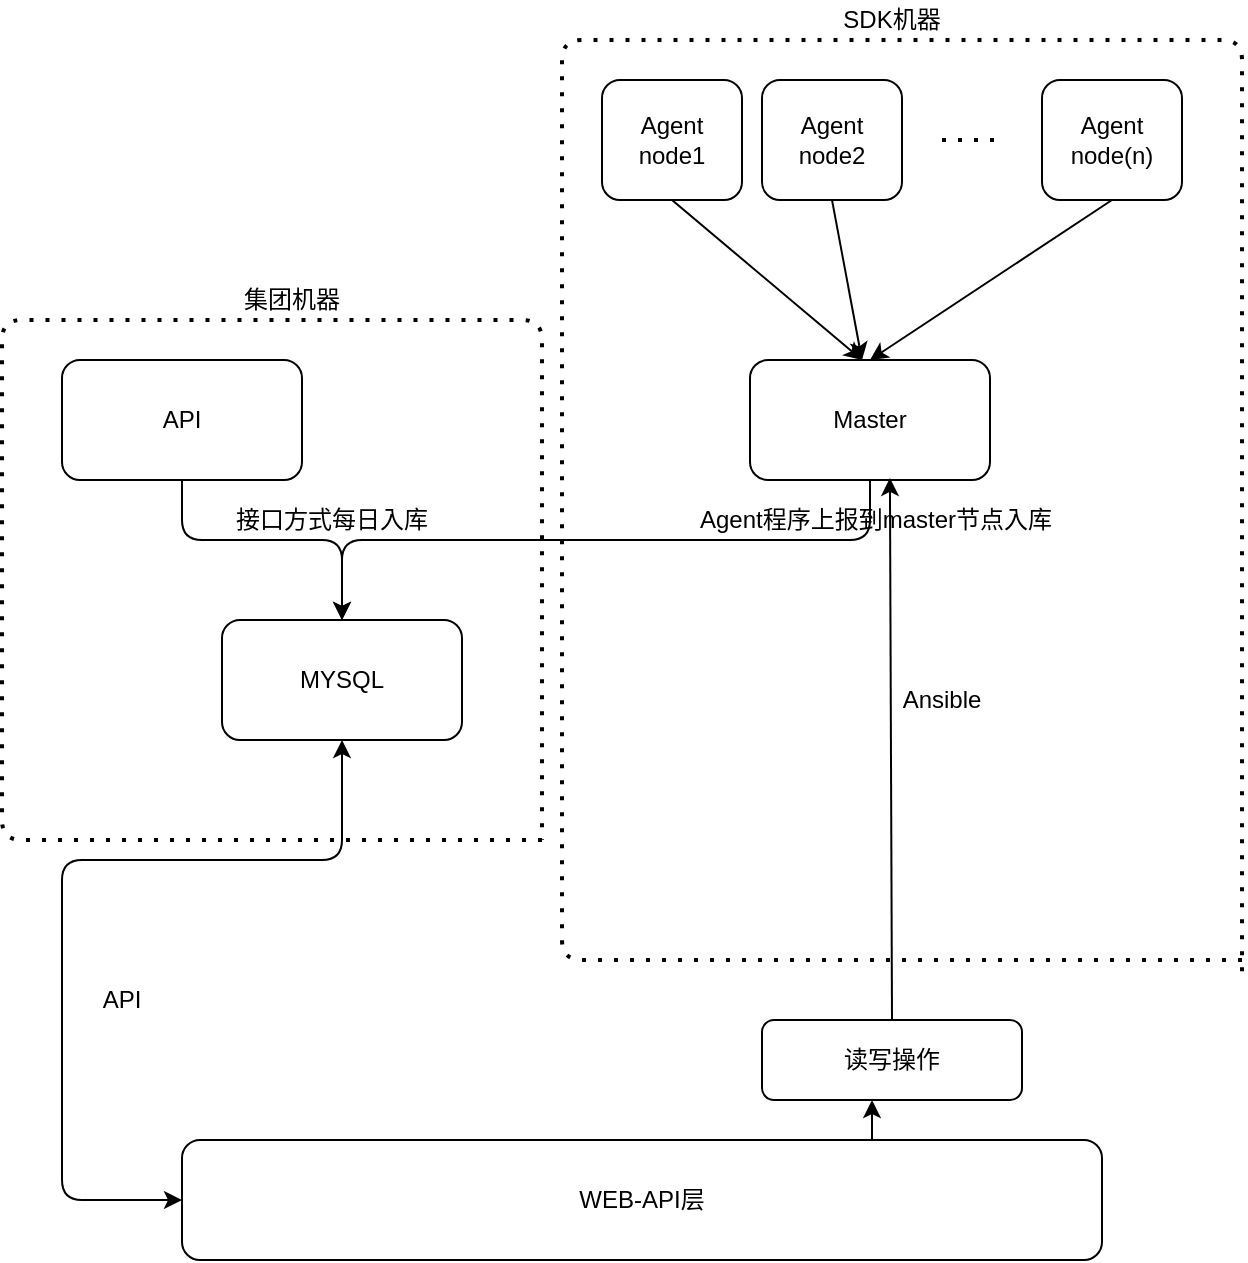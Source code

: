 <mxfile version="14.9.7" type="github">
  <diagram id="_0AQ754gxz1kLGNI0LbY" name="Page-1">
    <mxGraphModel dx="1337" dy="1881" grid="1" gridSize="10" guides="1" tooltips="1" connect="1" arrows="1" fold="1" page="1" pageScale="1" pageWidth="827" pageHeight="1169" math="0" shadow="0">
      <root>
        <mxCell id="0" />
        <mxCell id="1" parent="0" />
        <mxCell id="KAOmSRGufXm229gie4pT-1" value="API" style="rounded=1;whiteSpace=wrap;html=1;" vertex="1" parent="1">
          <mxGeometry x="140" y="100" width="120" height="60" as="geometry" />
        </mxCell>
        <mxCell id="KAOmSRGufXm229gie4pT-2" value="MYSQL" style="rounded=1;whiteSpace=wrap;html=1;" vertex="1" parent="1">
          <mxGeometry x="220" y="230" width="120" height="60" as="geometry" />
        </mxCell>
        <mxCell id="KAOmSRGufXm229gie4pT-3" value="" style="endArrow=classic;html=1;exitX=0.5;exitY=1;exitDx=0;exitDy=0;entryX=0.5;entryY=0;entryDx=0;entryDy=0;" edge="1" parent="1" source="KAOmSRGufXm229gie4pT-1" target="KAOmSRGufXm229gie4pT-2">
          <mxGeometry width="50" height="50" relative="1" as="geometry">
            <mxPoint x="390" y="300" as="sourcePoint" />
            <mxPoint x="280" y="240" as="targetPoint" />
            <Array as="points">
              <mxPoint x="200" y="190" />
              <mxPoint x="280" y="190" />
            </Array>
          </mxGeometry>
        </mxCell>
        <mxCell id="KAOmSRGufXm229gie4pT-4" value="接口方式每日入库" style="text;html=1;strokeColor=none;fillColor=none;align=center;verticalAlign=middle;whiteSpace=wrap;rounded=0;" vertex="1" parent="1">
          <mxGeometry x="220" y="170" width="110" height="20" as="geometry" />
        </mxCell>
        <mxCell id="KAOmSRGufXm229gie4pT-5" value="" style="endArrow=none;dashed=1;html=1;dashPattern=1 3;strokeWidth=2;" edge="1" parent="1">
          <mxGeometry width="50" height="50" relative="1" as="geometry">
            <mxPoint x="380" y="340" as="sourcePoint" />
            <mxPoint x="380" y="340" as="targetPoint" />
            <Array as="points">
              <mxPoint x="110" y="340" />
              <mxPoint x="110" y="80" />
              <mxPoint x="380" y="80" />
            </Array>
          </mxGeometry>
        </mxCell>
        <mxCell id="KAOmSRGufXm229gie4pT-6" value="集团机器" style="text;html=1;strokeColor=none;fillColor=none;align=center;verticalAlign=middle;whiteSpace=wrap;rounded=0;" vertex="1" parent="1">
          <mxGeometry x="200" y="60" width="110" height="20" as="geometry" />
        </mxCell>
        <mxCell id="KAOmSRGufXm229gie4pT-8" value="Master" style="rounded=1;whiteSpace=wrap;html=1;" vertex="1" parent="1">
          <mxGeometry x="484" y="100" width="120" height="60" as="geometry" />
        </mxCell>
        <mxCell id="KAOmSRGufXm229gie4pT-9" value="" style="endArrow=classic;html=1;entryX=0.5;entryY=0;entryDx=0;entryDy=0;exitX=0.5;exitY=1;exitDx=0;exitDy=0;" edge="1" parent="1" source="KAOmSRGufXm229gie4pT-8" target="KAOmSRGufXm229gie4pT-2">
          <mxGeometry width="50" height="50" relative="1" as="geometry">
            <mxPoint x="390" y="290" as="sourcePoint" />
            <mxPoint x="440" y="240" as="targetPoint" />
            <Array as="points">
              <mxPoint x="544" y="190" />
              <mxPoint x="280" y="190" />
            </Array>
          </mxGeometry>
        </mxCell>
        <mxCell id="KAOmSRGufXm229gie4pT-10" value="Agent程序上报到master节点入库" style="text;html=1;strokeColor=none;fillColor=none;align=center;verticalAlign=middle;whiteSpace=wrap;rounded=0;" vertex="1" parent="1">
          <mxGeometry x="444" y="170" width="206" height="20" as="geometry" />
        </mxCell>
        <mxCell id="KAOmSRGufXm229gie4pT-11" value="Agent&lt;br&gt;node1" style="rounded=1;whiteSpace=wrap;html=1;" vertex="1" parent="1">
          <mxGeometry x="410" y="-40" width="70" height="60" as="geometry" />
        </mxCell>
        <mxCell id="KAOmSRGufXm229gie4pT-12" value="&lt;span&gt;Agent&lt;br&gt;node2&lt;br&gt;&lt;/span&gt;" style="rounded=1;whiteSpace=wrap;html=1;" vertex="1" parent="1">
          <mxGeometry x="490" y="-40" width="70" height="60" as="geometry" />
        </mxCell>
        <mxCell id="KAOmSRGufXm229gie4pT-13" value="&lt;span&gt;Agent&lt;br&gt;node(n)&lt;br&gt;&lt;/span&gt;" style="rounded=1;whiteSpace=wrap;html=1;" vertex="1" parent="1">
          <mxGeometry x="630" y="-40" width="70" height="60" as="geometry" />
        </mxCell>
        <mxCell id="KAOmSRGufXm229gie4pT-14" value="" style="endArrow=none;dashed=1;html=1;dashPattern=1 3;strokeWidth=2;" edge="1" parent="1">
          <mxGeometry width="50" height="50" relative="1" as="geometry">
            <mxPoint x="580" y="-10" as="sourcePoint" />
            <mxPoint x="610" y="-10" as="targetPoint" />
          </mxGeometry>
        </mxCell>
        <mxCell id="KAOmSRGufXm229gie4pT-15" value="" style="endArrow=classic;html=1;entryX=0.467;entryY=0;entryDx=0;entryDy=0;entryPerimeter=0;exitX=0.5;exitY=1;exitDx=0;exitDy=0;" edge="1" parent="1" source="KAOmSRGufXm229gie4pT-11" target="KAOmSRGufXm229gie4pT-8">
          <mxGeometry width="50" height="50" relative="1" as="geometry">
            <mxPoint x="460" y="170" as="sourcePoint" />
            <mxPoint x="510" y="120" as="targetPoint" />
          </mxGeometry>
        </mxCell>
        <mxCell id="KAOmSRGufXm229gie4pT-16" value="" style="endArrow=classic;html=1;exitX=0.5;exitY=1;exitDx=0;exitDy=0;" edge="1" parent="1" source="KAOmSRGufXm229gie4pT-12">
          <mxGeometry width="50" height="50" relative="1" as="geometry">
            <mxPoint x="455" y="30" as="sourcePoint" />
            <mxPoint x="540" y="100" as="targetPoint" />
          </mxGeometry>
        </mxCell>
        <mxCell id="KAOmSRGufXm229gie4pT-17" value="" style="endArrow=classic;html=1;exitX=0.5;exitY=1;exitDx=0;exitDy=0;entryX=0.5;entryY=0;entryDx=0;entryDy=0;" edge="1" parent="1" source="KAOmSRGufXm229gie4pT-13" target="KAOmSRGufXm229gie4pT-8">
          <mxGeometry width="50" height="50" relative="1" as="geometry">
            <mxPoint x="535" y="30" as="sourcePoint" />
            <mxPoint x="550" y="110" as="targetPoint" />
          </mxGeometry>
        </mxCell>
        <mxCell id="KAOmSRGufXm229gie4pT-18" value="" style="endArrow=none;dashed=1;html=1;dashPattern=1 3;strokeWidth=2;" edge="1" parent="1">
          <mxGeometry width="50" height="50" relative="1" as="geometry">
            <mxPoint x="730" y="400" as="sourcePoint" />
            <mxPoint x="730" y="410" as="targetPoint" />
            <Array as="points">
              <mxPoint x="390" y="400" />
              <mxPoint x="390" y="-60" />
              <mxPoint x="730" y="-60" />
            </Array>
          </mxGeometry>
        </mxCell>
        <mxCell id="KAOmSRGufXm229gie4pT-19" value="SDK机器" style="text;html=1;strokeColor=none;fillColor=none;align=center;verticalAlign=middle;whiteSpace=wrap;rounded=0;" vertex="1" parent="1">
          <mxGeometry x="500" y="-80" width="110" height="20" as="geometry" />
        </mxCell>
        <mxCell id="KAOmSRGufXm229gie4pT-20" value="WEB-API层" style="rounded=1;whiteSpace=wrap;html=1;" vertex="1" parent="1">
          <mxGeometry x="200" y="490" width="460" height="60" as="geometry" />
        </mxCell>
        <mxCell id="KAOmSRGufXm229gie4pT-22" value="" style="endArrow=classic;startArrow=classic;html=1;entryX=0.5;entryY=1;entryDx=0;entryDy=0;exitX=0;exitY=0.5;exitDx=0;exitDy=0;" edge="1" parent="1" source="KAOmSRGufXm229gie4pT-20" target="KAOmSRGufXm229gie4pT-2">
          <mxGeometry width="50" height="50" relative="1" as="geometry">
            <mxPoint x="450" y="370" as="sourcePoint" />
            <mxPoint x="500" y="320" as="targetPoint" />
            <Array as="points">
              <mxPoint x="140" y="520" />
              <mxPoint x="140" y="350" />
              <mxPoint x="280" y="350" />
            </Array>
          </mxGeometry>
        </mxCell>
        <mxCell id="KAOmSRGufXm229gie4pT-24" value="读写操作" style="rounded=1;whiteSpace=wrap;html=1;" vertex="1" parent="1">
          <mxGeometry x="490" y="430" width="130" height="40" as="geometry" />
        </mxCell>
        <mxCell id="KAOmSRGufXm229gie4pT-25" value="" style="endArrow=classic;html=1;exitX=0.75;exitY=0;exitDx=0;exitDy=0;" edge="1" parent="1" source="KAOmSRGufXm229gie4pT-20">
          <mxGeometry width="50" height="50" relative="1" as="geometry">
            <mxPoint x="450" y="350" as="sourcePoint" />
            <mxPoint x="545" y="470" as="targetPoint" />
          </mxGeometry>
        </mxCell>
        <mxCell id="KAOmSRGufXm229gie4pT-26" value="" style="endArrow=classic;html=1;exitX=0.5;exitY=0;exitDx=0;exitDy=0;entryX=0.583;entryY=0.983;entryDx=0;entryDy=0;entryPerimeter=0;" edge="1" parent="1" source="KAOmSRGufXm229gie4pT-24" target="KAOmSRGufXm229gie4pT-8">
          <mxGeometry width="50" height="50" relative="1" as="geometry">
            <mxPoint x="555" y="500" as="sourcePoint" />
            <mxPoint x="560" y="280" as="targetPoint" />
          </mxGeometry>
        </mxCell>
        <mxCell id="KAOmSRGufXm229gie4pT-27" value="Ansible" style="text;html=1;strokeColor=none;fillColor=none;align=center;verticalAlign=middle;whiteSpace=wrap;rounded=0;" vertex="1" parent="1">
          <mxGeometry x="560" y="260" width="40" height="20" as="geometry" />
        </mxCell>
        <mxCell id="KAOmSRGufXm229gie4pT-28" value="API" style="text;html=1;strokeColor=none;fillColor=none;align=center;verticalAlign=middle;whiteSpace=wrap;rounded=0;" vertex="1" parent="1">
          <mxGeometry x="150" y="410" width="40" height="20" as="geometry" />
        </mxCell>
      </root>
    </mxGraphModel>
  </diagram>
</mxfile>
